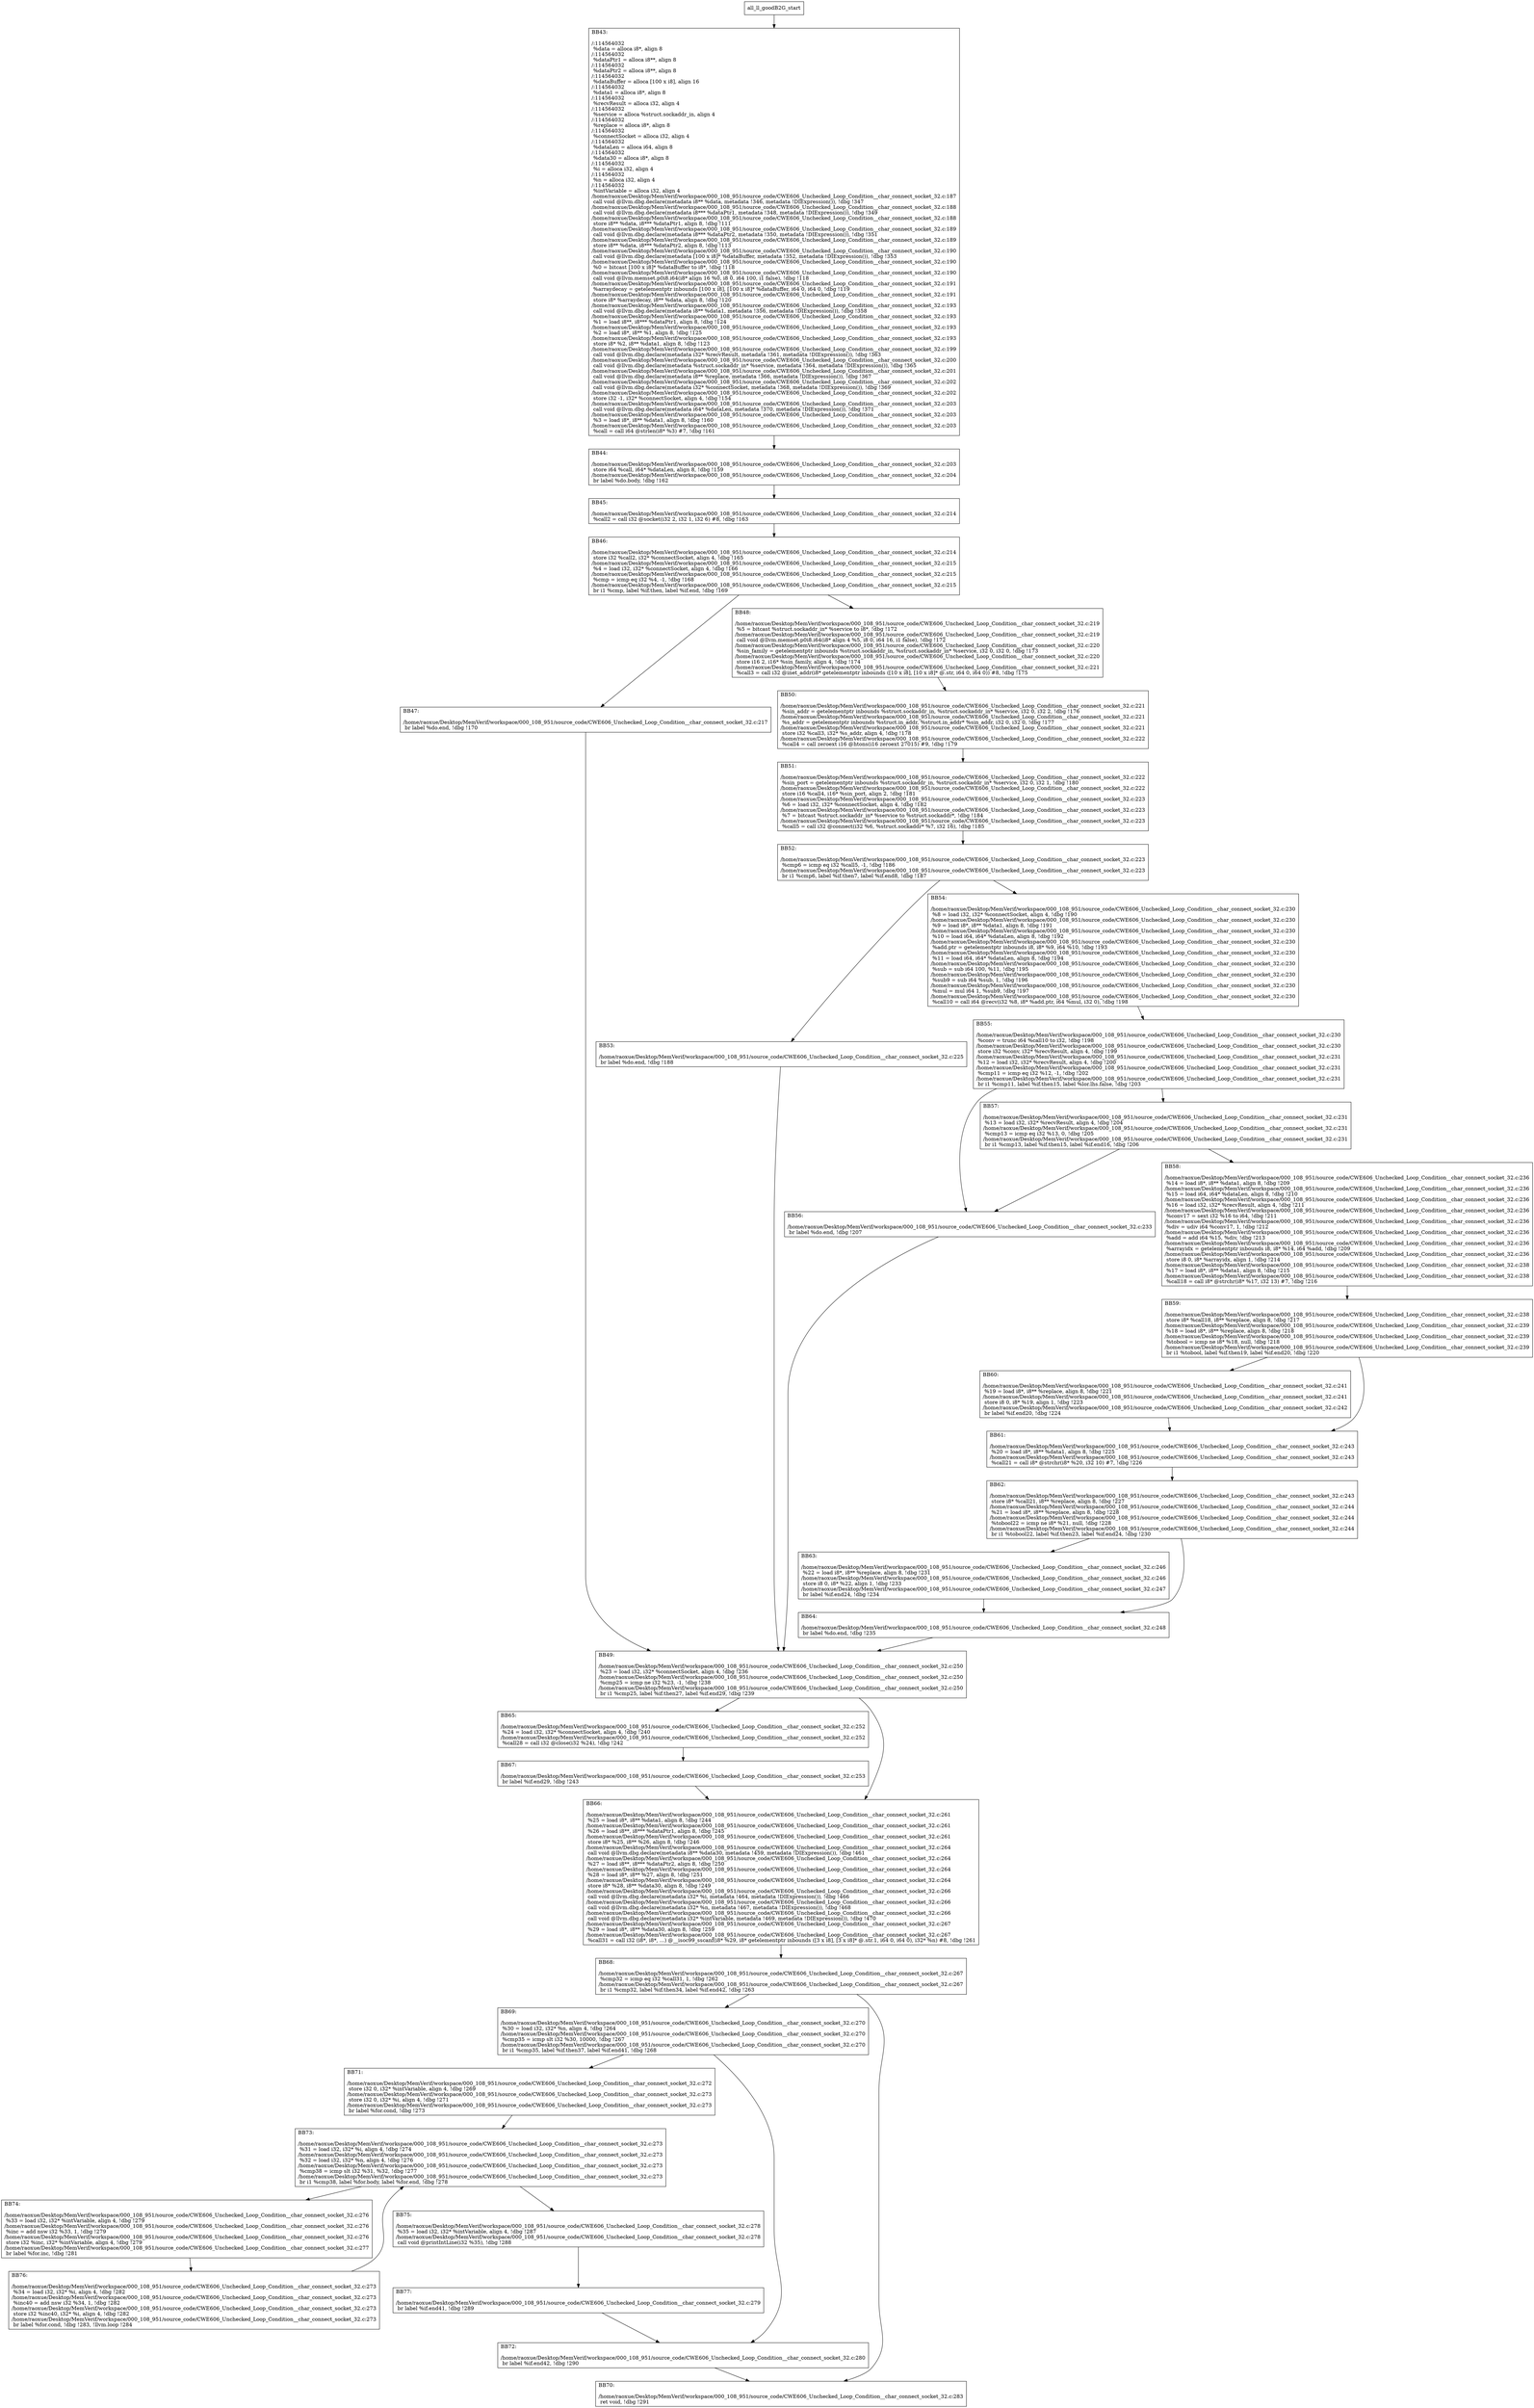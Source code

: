 digraph "CFG for'all_ll_goodB2G' function" {
	BBall_ll_goodB2G_start[shape=record,label="{all_ll_goodB2G_start}"];
	BBall_ll_goodB2G_start-> all_ll_goodB2GBB43;
	all_ll_goodB2GBB43 [shape=record, label="{BB43:\l\l/:114564032\l
  %data = alloca i8*, align 8\l
/:114564032\l
  %dataPtr1 = alloca i8**, align 8\l
/:114564032\l
  %dataPtr2 = alloca i8**, align 8\l
/:114564032\l
  %dataBuffer = alloca [100 x i8], align 16\l
/:114564032\l
  %data1 = alloca i8*, align 8\l
/:114564032\l
  %recvResult = alloca i32, align 4\l
/:114564032\l
  %service = alloca %struct.sockaddr_in, align 4\l
/:114564032\l
  %replace = alloca i8*, align 8\l
/:114564032\l
  %connectSocket = alloca i32, align 4\l
/:114564032\l
  %dataLen = alloca i64, align 8\l
/:114564032\l
  %data30 = alloca i8*, align 8\l
/:114564032\l
  %i = alloca i32, align 4\l
/:114564032\l
  %n = alloca i32, align 4\l
/:114564032\l
  %intVariable = alloca i32, align 4\l
/home/raoxue/Desktop/MemVerif/workspace/000_108_951/source_code/CWE606_Unchecked_Loop_Condition__char_connect_socket_32.c:187\l
  call void @llvm.dbg.declare(metadata i8** %data, metadata !346, metadata !DIExpression()), !dbg !347\l
/home/raoxue/Desktop/MemVerif/workspace/000_108_951/source_code/CWE606_Unchecked_Loop_Condition__char_connect_socket_32.c:188\l
  call void @llvm.dbg.declare(metadata i8*** %dataPtr1, metadata !348, metadata !DIExpression()), !dbg !349\l
/home/raoxue/Desktop/MemVerif/workspace/000_108_951/source_code/CWE606_Unchecked_Loop_Condition__char_connect_socket_32.c:188\l
  store i8** %data, i8*** %dataPtr1, align 8, !dbg !111\l
/home/raoxue/Desktop/MemVerif/workspace/000_108_951/source_code/CWE606_Unchecked_Loop_Condition__char_connect_socket_32.c:189\l
  call void @llvm.dbg.declare(metadata i8*** %dataPtr2, metadata !350, metadata !DIExpression()), !dbg !351\l
/home/raoxue/Desktop/MemVerif/workspace/000_108_951/source_code/CWE606_Unchecked_Loop_Condition__char_connect_socket_32.c:189\l
  store i8** %data, i8*** %dataPtr2, align 8, !dbg !113\l
/home/raoxue/Desktop/MemVerif/workspace/000_108_951/source_code/CWE606_Unchecked_Loop_Condition__char_connect_socket_32.c:190\l
  call void @llvm.dbg.declare(metadata [100 x i8]* %dataBuffer, metadata !352, metadata !DIExpression()), !dbg !353\l
/home/raoxue/Desktop/MemVerif/workspace/000_108_951/source_code/CWE606_Unchecked_Loop_Condition__char_connect_socket_32.c:190\l
  %0 = bitcast [100 x i8]* %dataBuffer to i8*, !dbg !118\l
/home/raoxue/Desktop/MemVerif/workspace/000_108_951/source_code/CWE606_Unchecked_Loop_Condition__char_connect_socket_32.c:190\l
  call void @llvm.memset.p0i8.i64(i8* align 16 %0, i8 0, i64 100, i1 false), !dbg !118\l
/home/raoxue/Desktop/MemVerif/workspace/000_108_951/source_code/CWE606_Unchecked_Loop_Condition__char_connect_socket_32.c:191\l
  %arraydecay = getelementptr inbounds [100 x i8], [100 x i8]* %dataBuffer, i64 0, i64 0, !dbg !119\l
/home/raoxue/Desktop/MemVerif/workspace/000_108_951/source_code/CWE606_Unchecked_Loop_Condition__char_connect_socket_32.c:191\l
  store i8* %arraydecay, i8** %data, align 8, !dbg !120\l
/home/raoxue/Desktop/MemVerif/workspace/000_108_951/source_code/CWE606_Unchecked_Loop_Condition__char_connect_socket_32.c:193\l
  call void @llvm.dbg.declare(metadata i8** %data1, metadata !356, metadata !DIExpression()), !dbg !358\l
/home/raoxue/Desktop/MemVerif/workspace/000_108_951/source_code/CWE606_Unchecked_Loop_Condition__char_connect_socket_32.c:193\l
  %1 = load i8**, i8*** %dataPtr1, align 8, !dbg !124\l
/home/raoxue/Desktop/MemVerif/workspace/000_108_951/source_code/CWE606_Unchecked_Loop_Condition__char_connect_socket_32.c:193\l
  %2 = load i8*, i8** %1, align 8, !dbg !125\l
/home/raoxue/Desktop/MemVerif/workspace/000_108_951/source_code/CWE606_Unchecked_Loop_Condition__char_connect_socket_32.c:193\l
  store i8* %2, i8** %data1, align 8, !dbg !123\l
/home/raoxue/Desktop/MemVerif/workspace/000_108_951/source_code/CWE606_Unchecked_Loop_Condition__char_connect_socket_32.c:199\l
  call void @llvm.dbg.declare(metadata i32* %recvResult, metadata !361, metadata !DIExpression()), !dbg !363\l
/home/raoxue/Desktop/MemVerif/workspace/000_108_951/source_code/CWE606_Unchecked_Loop_Condition__char_connect_socket_32.c:200\l
  call void @llvm.dbg.declare(metadata %struct.sockaddr_in* %service, metadata !364, metadata !DIExpression()), !dbg !365\l
/home/raoxue/Desktop/MemVerif/workspace/000_108_951/source_code/CWE606_Unchecked_Loop_Condition__char_connect_socket_32.c:201\l
  call void @llvm.dbg.declare(metadata i8** %replace, metadata !366, metadata !DIExpression()), !dbg !367\l
/home/raoxue/Desktop/MemVerif/workspace/000_108_951/source_code/CWE606_Unchecked_Loop_Condition__char_connect_socket_32.c:202\l
  call void @llvm.dbg.declare(metadata i32* %connectSocket, metadata !368, metadata !DIExpression()), !dbg !369\l
/home/raoxue/Desktop/MemVerif/workspace/000_108_951/source_code/CWE606_Unchecked_Loop_Condition__char_connect_socket_32.c:202\l
  store i32 -1, i32* %connectSocket, align 4, !dbg !154\l
/home/raoxue/Desktop/MemVerif/workspace/000_108_951/source_code/CWE606_Unchecked_Loop_Condition__char_connect_socket_32.c:203\l
  call void @llvm.dbg.declare(metadata i64* %dataLen, metadata !370, metadata !DIExpression()), !dbg !371\l
/home/raoxue/Desktop/MemVerif/workspace/000_108_951/source_code/CWE606_Unchecked_Loop_Condition__char_connect_socket_32.c:203\l
  %3 = load i8*, i8** %data1, align 8, !dbg !160\l
/home/raoxue/Desktop/MemVerif/workspace/000_108_951/source_code/CWE606_Unchecked_Loop_Condition__char_connect_socket_32.c:203\l
  %call = call i64 @strlen(i8* %3) #7, !dbg !161\l
}"];
	all_ll_goodB2GBB43-> all_ll_goodB2GBB44;
	all_ll_goodB2GBB44 [shape=record, label="{BB44:\l\l/home/raoxue/Desktop/MemVerif/workspace/000_108_951/source_code/CWE606_Unchecked_Loop_Condition__char_connect_socket_32.c:203\l
  store i64 %call, i64* %dataLen, align 8, !dbg !159\l
/home/raoxue/Desktop/MemVerif/workspace/000_108_951/source_code/CWE606_Unchecked_Loop_Condition__char_connect_socket_32.c:204\l
  br label %do.body, !dbg !162\l
}"];
	all_ll_goodB2GBB44-> all_ll_goodB2GBB45;
	all_ll_goodB2GBB45 [shape=record, label="{BB45:\l\l/home/raoxue/Desktop/MemVerif/workspace/000_108_951/source_code/CWE606_Unchecked_Loop_Condition__char_connect_socket_32.c:214\l
  %call2 = call i32 @socket(i32 2, i32 1, i32 6) #8, !dbg !163\l
}"];
	all_ll_goodB2GBB45-> all_ll_goodB2GBB46;
	all_ll_goodB2GBB46 [shape=record, label="{BB46:\l\l/home/raoxue/Desktop/MemVerif/workspace/000_108_951/source_code/CWE606_Unchecked_Loop_Condition__char_connect_socket_32.c:214\l
  store i32 %call2, i32* %connectSocket, align 4, !dbg !165\l
/home/raoxue/Desktop/MemVerif/workspace/000_108_951/source_code/CWE606_Unchecked_Loop_Condition__char_connect_socket_32.c:215\l
  %4 = load i32, i32* %connectSocket, align 4, !dbg !166\l
/home/raoxue/Desktop/MemVerif/workspace/000_108_951/source_code/CWE606_Unchecked_Loop_Condition__char_connect_socket_32.c:215\l
  %cmp = icmp eq i32 %4, -1, !dbg !168\l
/home/raoxue/Desktop/MemVerif/workspace/000_108_951/source_code/CWE606_Unchecked_Loop_Condition__char_connect_socket_32.c:215\l
  br i1 %cmp, label %if.then, label %if.end, !dbg !169\l
}"];
	all_ll_goodB2GBB46-> all_ll_goodB2GBB47;
	all_ll_goodB2GBB46-> all_ll_goodB2GBB48;
	all_ll_goodB2GBB47 [shape=record, label="{BB47:\l\l/home/raoxue/Desktop/MemVerif/workspace/000_108_951/source_code/CWE606_Unchecked_Loop_Condition__char_connect_socket_32.c:217\l
  br label %do.end, !dbg !170\l
}"];
	all_ll_goodB2GBB47-> all_ll_goodB2GBB49;
	all_ll_goodB2GBB48 [shape=record, label="{BB48:\l\l/home/raoxue/Desktop/MemVerif/workspace/000_108_951/source_code/CWE606_Unchecked_Loop_Condition__char_connect_socket_32.c:219\l
  %5 = bitcast %struct.sockaddr_in* %service to i8*, !dbg !172\l
/home/raoxue/Desktop/MemVerif/workspace/000_108_951/source_code/CWE606_Unchecked_Loop_Condition__char_connect_socket_32.c:219\l
  call void @llvm.memset.p0i8.i64(i8* align 4 %5, i8 0, i64 16, i1 false), !dbg !172\l
/home/raoxue/Desktop/MemVerif/workspace/000_108_951/source_code/CWE606_Unchecked_Loop_Condition__char_connect_socket_32.c:220\l
  %sin_family = getelementptr inbounds %struct.sockaddr_in, %struct.sockaddr_in* %service, i32 0, i32 0, !dbg !173\l
/home/raoxue/Desktop/MemVerif/workspace/000_108_951/source_code/CWE606_Unchecked_Loop_Condition__char_connect_socket_32.c:220\l
  store i16 2, i16* %sin_family, align 4, !dbg !174\l
/home/raoxue/Desktop/MemVerif/workspace/000_108_951/source_code/CWE606_Unchecked_Loop_Condition__char_connect_socket_32.c:221\l
  %call3 = call i32 @inet_addr(i8* getelementptr inbounds ([10 x i8], [10 x i8]* @.str, i64 0, i64 0)) #8, !dbg !175\l
}"];
	all_ll_goodB2GBB48-> all_ll_goodB2GBB50;
	all_ll_goodB2GBB50 [shape=record, label="{BB50:\l\l/home/raoxue/Desktop/MemVerif/workspace/000_108_951/source_code/CWE606_Unchecked_Loop_Condition__char_connect_socket_32.c:221\l
  %sin_addr = getelementptr inbounds %struct.sockaddr_in, %struct.sockaddr_in* %service, i32 0, i32 2, !dbg !176\l
/home/raoxue/Desktop/MemVerif/workspace/000_108_951/source_code/CWE606_Unchecked_Loop_Condition__char_connect_socket_32.c:221\l
  %s_addr = getelementptr inbounds %struct.in_addr, %struct.in_addr* %sin_addr, i32 0, i32 0, !dbg !177\l
/home/raoxue/Desktop/MemVerif/workspace/000_108_951/source_code/CWE606_Unchecked_Loop_Condition__char_connect_socket_32.c:221\l
  store i32 %call3, i32* %s_addr, align 4, !dbg !178\l
/home/raoxue/Desktop/MemVerif/workspace/000_108_951/source_code/CWE606_Unchecked_Loop_Condition__char_connect_socket_32.c:222\l
  %call4 = call zeroext i16 @htons(i16 zeroext 27015) #9, !dbg !179\l
}"];
	all_ll_goodB2GBB50-> all_ll_goodB2GBB51;
	all_ll_goodB2GBB51 [shape=record, label="{BB51:\l\l/home/raoxue/Desktop/MemVerif/workspace/000_108_951/source_code/CWE606_Unchecked_Loop_Condition__char_connect_socket_32.c:222\l
  %sin_port = getelementptr inbounds %struct.sockaddr_in, %struct.sockaddr_in* %service, i32 0, i32 1, !dbg !180\l
/home/raoxue/Desktop/MemVerif/workspace/000_108_951/source_code/CWE606_Unchecked_Loop_Condition__char_connect_socket_32.c:222\l
  store i16 %call4, i16* %sin_port, align 2, !dbg !181\l
/home/raoxue/Desktop/MemVerif/workspace/000_108_951/source_code/CWE606_Unchecked_Loop_Condition__char_connect_socket_32.c:223\l
  %6 = load i32, i32* %connectSocket, align 4, !dbg !182\l
/home/raoxue/Desktop/MemVerif/workspace/000_108_951/source_code/CWE606_Unchecked_Loop_Condition__char_connect_socket_32.c:223\l
  %7 = bitcast %struct.sockaddr_in* %service to %struct.sockaddr*, !dbg !184\l
/home/raoxue/Desktop/MemVerif/workspace/000_108_951/source_code/CWE606_Unchecked_Loop_Condition__char_connect_socket_32.c:223\l
  %call5 = call i32 @connect(i32 %6, %struct.sockaddr* %7, i32 16), !dbg !185\l
}"];
	all_ll_goodB2GBB51-> all_ll_goodB2GBB52;
	all_ll_goodB2GBB52 [shape=record, label="{BB52:\l\l/home/raoxue/Desktop/MemVerif/workspace/000_108_951/source_code/CWE606_Unchecked_Loop_Condition__char_connect_socket_32.c:223\l
  %cmp6 = icmp eq i32 %call5, -1, !dbg !186\l
/home/raoxue/Desktop/MemVerif/workspace/000_108_951/source_code/CWE606_Unchecked_Loop_Condition__char_connect_socket_32.c:223\l
  br i1 %cmp6, label %if.then7, label %if.end8, !dbg !187\l
}"];
	all_ll_goodB2GBB52-> all_ll_goodB2GBB53;
	all_ll_goodB2GBB52-> all_ll_goodB2GBB54;
	all_ll_goodB2GBB53 [shape=record, label="{BB53:\l\l/home/raoxue/Desktop/MemVerif/workspace/000_108_951/source_code/CWE606_Unchecked_Loop_Condition__char_connect_socket_32.c:225\l
  br label %do.end, !dbg !188\l
}"];
	all_ll_goodB2GBB53-> all_ll_goodB2GBB49;
	all_ll_goodB2GBB54 [shape=record, label="{BB54:\l\l/home/raoxue/Desktop/MemVerif/workspace/000_108_951/source_code/CWE606_Unchecked_Loop_Condition__char_connect_socket_32.c:230\l
  %8 = load i32, i32* %connectSocket, align 4, !dbg !190\l
/home/raoxue/Desktop/MemVerif/workspace/000_108_951/source_code/CWE606_Unchecked_Loop_Condition__char_connect_socket_32.c:230\l
  %9 = load i8*, i8** %data1, align 8, !dbg !191\l
/home/raoxue/Desktop/MemVerif/workspace/000_108_951/source_code/CWE606_Unchecked_Loop_Condition__char_connect_socket_32.c:230\l
  %10 = load i64, i64* %dataLen, align 8, !dbg !192\l
/home/raoxue/Desktop/MemVerif/workspace/000_108_951/source_code/CWE606_Unchecked_Loop_Condition__char_connect_socket_32.c:230\l
  %add.ptr = getelementptr inbounds i8, i8* %9, i64 %10, !dbg !193\l
/home/raoxue/Desktop/MemVerif/workspace/000_108_951/source_code/CWE606_Unchecked_Loop_Condition__char_connect_socket_32.c:230\l
  %11 = load i64, i64* %dataLen, align 8, !dbg !194\l
/home/raoxue/Desktop/MemVerif/workspace/000_108_951/source_code/CWE606_Unchecked_Loop_Condition__char_connect_socket_32.c:230\l
  %sub = sub i64 100, %11, !dbg !195\l
/home/raoxue/Desktop/MemVerif/workspace/000_108_951/source_code/CWE606_Unchecked_Loop_Condition__char_connect_socket_32.c:230\l
  %sub9 = sub i64 %sub, 1, !dbg !196\l
/home/raoxue/Desktop/MemVerif/workspace/000_108_951/source_code/CWE606_Unchecked_Loop_Condition__char_connect_socket_32.c:230\l
  %mul = mul i64 1, %sub9, !dbg !197\l
/home/raoxue/Desktop/MemVerif/workspace/000_108_951/source_code/CWE606_Unchecked_Loop_Condition__char_connect_socket_32.c:230\l
  %call10 = call i64 @recv(i32 %8, i8* %add.ptr, i64 %mul, i32 0), !dbg !198\l
}"];
	all_ll_goodB2GBB54-> all_ll_goodB2GBB55;
	all_ll_goodB2GBB55 [shape=record, label="{BB55:\l\l/home/raoxue/Desktop/MemVerif/workspace/000_108_951/source_code/CWE606_Unchecked_Loop_Condition__char_connect_socket_32.c:230\l
  %conv = trunc i64 %call10 to i32, !dbg !198\l
/home/raoxue/Desktop/MemVerif/workspace/000_108_951/source_code/CWE606_Unchecked_Loop_Condition__char_connect_socket_32.c:230\l
  store i32 %conv, i32* %recvResult, align 4, !dbg !199\l
/home/raoxue/Desktop/MemVerif/workspace/000_108_951/source_code/CWE606_Unchecked_Loop_Condition__char_connect_socket_32.c:231\l
  %12 = load i32, i32* %recvResult, align 4, !dbg !200\l
/home/raoxue/Desktop/MemVerif/workspace/000_108_951/source_code/CWE606_Unchecked_Loop_Condition__char_connect_socket_32.c:231\l
  %cmp11 = icmp eq i32 %12, -1, !dbg !202\l
/home/raoxue/Desktop/MemVerif/workspace/000_108_951/source_code/CWE606_Unchecked_Loop_Condition__char_connect_socket_32.c:231\l
  br i1 %cmp11, label %if.then15, label %lor.lhs.false, !dbg !203\l
}"];
	all_ll_goodB2GBB55-> all_ll_goodB2GBB56;
	all_ll_goodB2GBB55-> all_ll_goodB2GBB57;
	all_ll_goodB2GBB57 [shape=record, label="{BB57:\l\l/home/raoxue/Desktop/MemVerif/workspace/000_108_951/source_code/CWE606_Unchecked_Loop_Condition__char_connect_socket_32.c:231\l
  %13 = load i32, i32* %recvResult, align 4, !dbg !204\l
/home/raoxue/Desktop/MemVerif/workspace/000_108_951/source_code/CWE606_Unchecked_Loop_Condition__char_connect_socket_32.c:231\l
  %cmp13 = icmp eq i32 %13, 0, !dbg !205\l
/home/raoxue/Desktop/MemVerif/workspace/000_108_951/source_code/CWE606_Unchecked_Loop_Condition__char_connect_socket_32.c:231\l
  br i1 %cmp13, label %if.then15, label %if.end16, !dbg !206\l
}"];
	all_ll_goodB2GBB57-> all_ll_goodB2GBB56;
	all_ll_goodB2GBB57-> all_ll_goodB2GBB58;
	all_ll_goodB2GBB56 [shape=record, label="{BB56:\l\l/home/raoxue/Desktop/MemVerif/workspace/000_108_951/source_code/CWE606_Unchecked_Loop_Condition__char_connect_socket_32.c:233\l
  br label %do.end, !dbg !207\l
}"];
	all_ll_goodB2GBB56-> all_ll_goodB2GBB49;
	all_ll_goodB2GBB58 [shape=record, label="{BB58:\l\l/home/raoxue/Desktop/MemVerif/workspace/000_108_951/source_code/CWE606_Unchecked_Loop_Condition__char_connect_socket_32.c:236\l
  %14 = load i8*, i8** %data1, align 8, !dbg !209\l
/home/raoxue/Desktop/MemVerif/workspace/000_108_951/source_code/CWE606_Unchecked_Loop_Condition__char_connect_socket_32.c:236\l
  %15 = load i64, i64* %dataLen, align 8, !dbg !210\l
/home/raoxue/Desktop/MemVerif/workspace/000_108_951/source_code/CWE606_Unchecked_Loop_Condition__char_connect_socket_32.c:236\l
  %16 = load i32, i32* %recvResult, align 4, !dbg !211\l
/home/raoxue/Desktop/MemVerif/workspace/000_108_951/source_code/CWE606_Unchecked_Loop_Condition__char_connect_socket_32.c:236\l
  %conv17 = sext i32 %16 to i64, !dbg !211\l
/home/raoxue/Desktop/MemVerif/workspace/000_108_951/source_code/CWE606_Unchecked_Loop_Condition__char_connect_socket_32.c:236\l
  %div = udiv i64 %conv17, 1, !dbg !212\l
/home/raoxue/Desktop/MemVerif/workspace/000_108_951/source_code/CWE606_Unchecked_Loop_Condition__char_connect_socket_32.c:236\l
  %add = add i64 %15, %div, !dbg !213\l
/home/raoxue/Desktop/MemVerif/workspace/000_108_951/source_code/CWE606_Unchecked_Loop_Condition__char_connect_socket_32.c:236\l
  %arrayidx = getelementptr inbounds i8, i8* %14, i64 %add, !dbg !209\l
/home/raoxue/Desktop/MemVerif/workspace/000_108_951/source_code/CWE606_Unchecked_Loop_Condition__char_connect_socket_32.c:236\l
  store i8 0, i8* %arrayidx, align 1, !dbg !214\l
/home/raoxue/Desktop/MemVerif/workspace/000_108_951/source_code/CWE606_Unchecked_Loop_Condition__char_connect_socket_32.c:238\l
  %17 = load i8*, i8** %data1, align 8, !dbg !215\l
/home/raoxue/Desktop/MemVerif/workspace/000_108_951/source_code/CWE606_Unchecked_Loop_Condition__char_connect_socket_32.c:238\l
  %call18 = call i8* @strchr(i8* %17, i32 13) #7, !dbg !216\l
}"];
	all_ll_goodB2GBB58-> all_ll_goodB2GBB59;
	all_ll_goodB2GBB59 [shape=record, label="{BB59:\l\l/home/raoxue/Desktop/MemVerif/workspace/000_108_951/source_code/CWE606_Unchecked_Loop_Condition__char_connect_socket_32.c:238\l
  store i8* %call18, i8** %replace, align 8, !dbg !217\l
/home/raoxue/Desktop/MemVerif/workspace/000_108_951/source_code/CWE606_Unchecked_Loop_Condition__char_connect_socket_32.c:239\l
  %18 = load i8*, i8** %replace, align 8, !dbg !218\l
/home/raoxue/Desktop/MemVerif/workspace/000_108_951/source_code/CWE606_Unchecked_Loop_Condition__char_connect_socket_32.c:239\l
  %tobool = icmp ne i8* %18, null, !dbg !218\l
/home/raoxue/Desktop/MemVerif/workspace/000_108_951/source_code/CWE606_Unchecked_Loop_Condition__char_connect_socket_32.c:239\l
  br i1 %tobool, label %if.then19, label %if.end20, !dbg !220\l
}"];
	all_ll_goodB2GBB59-> all_ll_goodB2GBB60;
	all_ll_goodB2GBB59-> all_ll_goodB2GBB61;
	all_ll_goodB2GBB60 [shape=record, label="{BB60:\l\l/home/raoxue/Desktop/MemVerif/workspace/000_108_951/source_code/CWE606_Unchecked_Loop_Condition__char_connect_socket_32.c:241\l
  %19 = load i8*, i8** %replace, align 8, !dbg !221\l
/home/raoxue/Desktop/MemVerif/workspace/000_108_951/source_code/CWE606_Unchecked_Loop_Condition__char_connect_socket_32.c:241\l
  store i8 0, i8* %19, align 1, !dbg !223\l
/home/raoxue/Desktop/MemVerif/workspace/000_108_951/source_code/CWE606_Unchecked_Loop_Condition__char_connect_socket_32.c:242\l
  br label %if.end20, !dbg !224\l
}"];
	all_ll_goodB2GBB60-> all_ll_goodB2GBB61;
	all_ll_goodB2GBB61 [shape=record, label="{BB61:\l\l/home/raoxue/Desktop/MemVerif/workspace/000_108_951/source_code/CWE606_Unchecked_Loop_Condition__char_connect_socket_32.c:243\l
  %20 = load i8*, i8** %data1, align 8, !dbg !225\l
/home/raoxue/Desktop/MemVerif/workspace/000_108_951/source_code/CWE606_Unchecked_Loop_Condition__char_connect_socket_32.c:243\l
  %call21 = call i8* @strchr(i8* %20, i32 10) #7, !dbg !226\l
}"];
	all_ll_goodB2GBB61-> all_ll_goodB2GBB62;
	all_ll_goodB2GBB62 [shape=record, label="{BB62:\l\l/home/raoxue/Desktop/MemVerif/workspace/000_108_951/source_code/CWE606_Unchecked_Loop_Condition__char_connect_socket_32.c:243\l
  store i8* %call21, i8** %replace, align 8, !dbg !227\l
/home/raoxue/Desktop/MemVerif/workspace/000_108_951/source_code/CWE606_Unchecked_Loop_Condition__char_connect_socket_32.c:244\l
  %21 = load i8*, i8** %replace, align 8, !dbg !228\l
/home/raoxue/Desktop/MemVerif/workspace/000_108_951/source_code/CWE606_Unchecked_Loop_Condition__char_connect_socket_32.c:244\l
  %tobool22 = icmp ne i8* %21, null, !dbg !228\l
/home/raoxue/Desktop/MemVerif/workspace/000_108_951/source_code/CWE606_Unchecked_Loop_Condition__char_connect_socket_32.c:244\l
  br i1 %tobool22, label %if.then23, label %if.end24, !dbg !230\l
}"];
	all_ll_goodB2GBB62-> all_ll_goodB2GBB63;
	all_ll_goodB2GBB62-> all_ll_goodB2GBB64;
	all_ll_goodB2GBB63 [shape=record, label="{BB63:\l\l/home/raoxue/Desktop/MemVerif/workspace/000_108_951/source_code/CWE606_Unchecked_Loop_Condition__char_connect_socket_32.c:246\l
  %22 = load i8*, i8** %replace, align 8, !dbg !231\l
/home/raoxue/Desktop/MemVerif/workspace/000_108_951/source_code/CWE606_Unchecked_Loop_Condition__char_connect_socket_32.c:246\l
  store i8 0, i8* %22, align 1, !dbg !233\l
/home/raoxue/Desktop/MemVerif/workspace/000_108_951/source_code/CWE606_Unchecked_Loop_Condition__char_connect_socket_32.c:247\l
  br label %if.end24, !dbg !234\l
}"];
	all_ll_goodB2GBB63-> all_ll_goodB2GBB64;
	all_ll_goodB2GBB64 [shape=record, label="{BB64:\l\l/home/raoxue/Desktop/MemVerif/workspace/000_108_951/source_code/CWE606_Unchecked_Loop_Condition__char_connect_socket_32.c:248\l
  br label %do.end, !dbg !235\l
}"];
	all_ll_goodB2GBB64-> all_ll_goodB2GBB49;
	all_ll_goodB2GBB49 [shape=record, label="{BB49:\l\l/home/raoxue/Desktop/MemVerif/workspace/000_108_951/source_code/CWE606_Unchecked_Loop_Condition__char_connect_socket_32.c:250\l
  %23 = load i32, i32* %connectSocket, align 4, !dbg !236\l
/home/raoxue/Desktop/MemVerif/workspace/000_108_951/source_code/CWE606_Unchecked_Loop_Condition__char_connect_socket_32.c:250\l
  %cmp25 = icmp ne i32 %23, -1, !dbg !238\l
/home/raoxue/Desktop/MemVerif/workspace/000_108_951/source_code/CWE606_Unchecked_Loop_Condition__char_connect_socket_32.c:250\l
  br i1 %cmp25, label %if.then27, label %if.end29, !dbg !239\l
}"];
	all_ll_goodB2GBB49-> all_ll_goodB2GBB65;
	all_ll_goodB2GBB49-> all_ll_goodB2GBB66;
	all_ll_goodB2GBB65 [shape=record, label="{BB65:\l\l/home/raoxue/Desktop/MemVerif/workspace/000_108_951/source_code/CWE606_Unchecked_Loop_Condition__char_connect_socket_32.c:252\l
  %24 = load i32, i32* %connectSocket, align 4, !dbg !240\l
/home/raoxue/Desktop/MemVerif/workspace/000_108_951/source_code/CWE606_Unchecked_Loop_Condition__char_connect_socket_32.c:252\l
  %call28 = call i32 @close(i32 %24), !dbg !242\l
}"];
	all_ll_goodB2GBB65-> all_ll_goodB2GBB67;
	all_ll_goodB2GBB67 [shape=record, label="{BB67:\l\l/home/raoxue/Desktop/MemVerif/workspace/000_108_951/source_code/CWE606_Unchecked_Loop_Condition__char_connect_socket_32.c:253\l
  br label %if.end29, !dbg !243\l
}"];
	all_ll_goodB2GBB67-> all_ll_goodB2GBB66;
	all_ll_goodB2GBB66 [shape=record, label="{BB66:\l\l/home/raoxue/Desktop/MemVerif/workspace/000_108_951/source_code/CWE606_Unchecked_Loop_Condition__char_connect_socket_32.c:261\l
  %25 = load i8*, i8** %data1, align 8, !dbg !244\l
/home/raoxue/Desktop/MemVerif/workspace/000_108_951/source_code/CWE606_Unchecked_Loop_Condition__char_connect_socket_32.c:261\l
  %26 = load i8**, i8*** %dataPtr1, align 8, !dbg !245\l
/home/raoxue/Desktop/MemVerif/workspace/000_108_951/source_code/CWE606_Unchecked_Loop_Condition__char_connect_socket_32.c:261\l
  store i8* %25, i8** %26, align 8, !dbg !246\l
/home/raoxue/Desktop/MemVerif/workspace/000_108_951/source_code/CWE606_Unchecked_Loop_Condition__char_connect_socket_32.c:264\l
  call void @llvm.dbg.declare(metadata i8** %data30, metadata !459, metadata !DIExpression()), !dbg !461\l
/home/raoxue/Desktop/MemVerif/workspace/000_108_951/source_code/CWE606_Unchecked_Loop_Condition__char_connect_socket_32.c:264\l
  %27 = load i8**, i8*** %dataPtr2, align 8, !dbg !250\l
/home/raoxue/Desktop/MemVerif/workspace/000_108_951/source_code/CWE606_Unchecked_Loop_Condition__char_connect_socket_32.c:264\l
  %28 = load i8*, i8** %27, align 8, !dbg !251\l
/home/raoxue/Desktop/MemVerif/workspace/000_108_951/source_code/CWE606_Unchecked_Loop_Condition__char_connect_socket_32.c:264\l
  store i8* %28, i8** %data30, align 8, !dbg !249\l
/home/raoxue/Desktop/MemVerif/workspace/000_108_951/source_code/CWE606_Unchecked_Loop_Condition__char_connect_socket_32.c:266\l
  call void @llvm.dbg.declare(metadata i32* %i, metadata !464, metadata !DIExpression()), !dbg !466\l
/home/raoxue/Desktop/MemVerif/workspace/000_108_951/source_code/CWE606_Unchecked_Loop_Condition__char_connect_socket_32.c:266\l
  call void @llvm.dbg.declare(metadata i32* %n, metadata !467, metadata !DIExpression()), !dbg !468\l
/home/raoxue/Desktop/MemVerif/workspace/000_108_951/source_code/CWE606_Unchecked_Loop_Condition__char_connect_socket_32.c:266\l
  call void @llvm.dbg.declare(metadata i32* %intVariable, metadata !469, metadata !DIExpression()), !dbg !470\l
/home/raoxue/Desktop/MemVerif/workspace/000_108_951/source_code/CWE606_Unchecked_Loop_Condition__char_connect_socket_32.c:267\l
  %29 = load i8*, i8** %data30, align 8, !dbg !259\l
/home/raoxue/Desktop/MemVerif/workspace/000_108_951/source_code/CWE606_Unchecked_Loop_Condition__char_connect_socket_32.c:267\l
  %call31 = call i32 (i8*, i8*, ...) @__isoc99_sscanf(i8* %29, i8* getelementptr inbounds ([3 x i8], [3 x i8]* @.str.1, i64 0, i64 0), i32* %n) #8, !dbg !261\l
}"];
	all_ll_goodB2GBB66-> all_ll_goodB2GBB68;
	all_ll_goodB2GBB68 [shape=record, label="{BB68:\l\l/home/raoxue/Desktop/MemVerif/workspace/000_108_951/source_code/CWE606_Unchecked_Loop_Condition__char_connect_socket_32.c:267\l
  %cmp32 = icmp eq i32 %call31, 1, !dbg !262\l
/home/raoxue/Desktop/MemVerif/workspace/000_108_951/source_code/CWE606_Unchecked_Loop_Condition__char_connect_socket_32.c:267\l
  br i1 %cmp32, label %if.then34, label %if.end42, !dbg !263\l
}"];
	all_ll_goodB2GBB68-> all_ll_goodB2GBB69;
	all_ll_goodB2GBB68-> all_ll_goodB2GBB70;
	all_ll_goodB2GBB69 [shape=record, label="{BB69:\l\l/home/raoxue/Desktop/MemVerif/workspace/000_108_951/source_code/CWE606_Unchecked_Loop_Condition__char_connect_socket_32.c:270\l
  %30 = load i32, i32* %n, align 4, !dbg !264\l
/home/raoxue/Desktop/MemVerif/workspace/000_108_951/source_code/CWE606_Unchecked_Loop_Condition__char_connect_socket_32.c:270\l
  %cmp35 = icmp slt i32 %30, 10000, !dbg !267\l
/home/raoxue/Desktop/MemVerif/workspace/000_108_951/source_code/CWE606_Unchecked_Loop_Condition__char_connect_socket_32.c:270\l
  br i1 %cmp35, label %if.then37, label %if.end41, !dbg !268\l
}"];
	all_ll_goodB2GBB69-> all_ll_goodB2GBB71;
	all_ll_goodB2GBB69-> all_ll_goodB2GBB72;
	all_ll_goodB2GBB71 [shape=record, label="{BB71:\l\l/home/raoxue/Desktop/MemVerif/workspace/000_108_951/source_code/CWE606_Unchecked_Loop_Condition__char_connect_socket_32.c:272\l
  store i32 0, i32* %intVariable, align 4, !dbg !269\l
/home/raoxue/Desktop/MemVerif/workspace/000_108_951/source_code/CWE606_Unchecked_Loop_Condition__char_connect_socket_32.c:273\l
  store i32 0, i32* %i, align 4, !dbg !271\l
/home/raoxue/Desktop/MemVerif/workspace/000_108_951/source_code/CWE606_Unchecked_Loop_Condition__char_connect_socket_32.c:273\l
  br label %for.cond, !dbg !273\l
}"];
	all_ll_goodB2GBB71-> all_ll_goodB2GBB73;
	all_ll_goodB2GBB73 [shape=record, label="{BB73:\l\l/home/raoxue/Desktop/MemVerif/workspace/000_108_951/source_code/CWE606_Unchecked_Loop_Condition__char_connect_socket_32.c:273\l
  %31 = load i32, i32* %i, align 4, !dbg !274\l
/home/raoxue/Desktop/MemVerif/workspace/000_108_951/source_code/CWE606_Unchecked_Loop_Condition__char_connect_socket_32.c:273\l
  %32 = load i32, i32* %n, align 4, !dbg !276\l
/home/raoxue/Desktop/MemVerif/workspace/000_108_951/source_code/CWE606_Unchecked_Loop_Condition__char_connect_socket_32.c:273\l
  %cmp38 = icmp slt i32 %31, %32, !dbg !277\l
/home/raoxue/Desktop/MemVerif/workspace/000_108_951/source_code/CWE606_Unchecked_Loop_Condition__char_connect_socket_32.c:273\l
  br i1 %cmp38, label %for.body, label %for.end, !dbg !278\l
}"];
	all_ll_goodB2GBB73-> all_ll_goodB2GBB74;
	all_ll_goodB2GBB73-> all_ll_goodB2GBB75;
	all_ll_goodB2GBB74 [shape=record, label="{BB74:\l\l/home/raoxue/Desktop/MemVerif/workspace/000_108_951/source_code/CWE606_Unchecked_Loop_Condition__char_connect_socket_32.c:276\l
  %33 = load i32, i32* %intVariable, align 4, !dbg !279\l
/home/raoxue/Desktop/MemVerif/workspace/000_108_951/source_code/CWE606_Unchecked_Loop_Condition__char_connect_socket_32.c:276\l
  %inc = add nsw i32 %33, 1, !dbg !279\l
/home/raoxue/Desktop/MemVerif/workspace/000_108_951/source_code/CWE606_Unchecked_Loop_Condition__char_connect_socket_32.c:276\l
  store i32 %inc, i32* %intVariable, align 4, !dbg !279\l
/home/raoxue/Desktop/MemVerif/workspace/000_108_951/source_code/CWE606_Unchecked_Loop_Condition__char_connect_socket_32.c:277\l
  br label %for.inc, !dbg !281\l
}"];
	all_ll_goodB2GBB74-> all_ll_goodB2GBB76;
	all_ll_goodB2GBB76 [shape=record, label="{BB76:\l\l/home/raoxue/Desktop/MemVerif/workspace/000_108_951/source_code/CWE606_Unchecked_Loop_Condition__char_connect_socket_32.c:273\l
  %34 = load i32, i32* %i, align 4, !dbg !282\l
/home/raoxue/Desktop/MemVerif/workspace/000_108_951/source_code/CWE606_Unchecked_Loop_Condition__char_connect_socket_32.c:273\l
  %inc40 = add nsw i32 %34, 1, !dbg !282\l
/home/raoxue/Desktop/MemVerif/workspace/000_108_951/source_code/CWE606_Unchecked_Loop_Condition__char_connect_socket_32.c:273\l
  store i32 %inc40, i32* %i, align 4, !dbg !282\l
/home/raoxue/Desktop/MemVerif/workspace/000_108_951/source_code/CWE606_Unchecked_Loop_Condition__char_connect_socket_32.c:273\l
  br label %for.cond, !dbg !283, !llvm.loop !284\l
}"];
	all_ll_goodB2GBB76-> all_ll_goodB2GBB73;
	all_ll_goodB2GBB75 [shape=record, label="{BB75:\l\l/home/raoxue/Desktop/MemVerif/workspace/000_108_951/source_code/CWE606_Unchecked_Loop_Condition__char_connect_socket_32.c:278\l
  %35 = load i32, i32* %intVariable, align 4, !dbg !287\l
/home/raoxue/Desktop/MemVerif/workspace/000_108_951/source_code/CWE606_Unchecked_Loop_Condition__char_connect_socket_32.c:278\l
  call void @printIntLine(i32 %35), !dbg !288\l
}"];
	all_ll_goodB2GBB75-> all_ll_goodB2GBB77;
	all_ll_goodB2GBB77 [shape=record, label="{BB77:\l\l/home/raoxue/Desktop/MemVerif/workspace/000_108_951/source_code/CWE606_Unchecked_Loop_Condition__char_connect_socket_32.c:279\l
  br label %if.end41, !dbg !289\l
}"];
	all_ll_goodB2GBB77-> all_ll_goodB2GBB72;
	all_ll_goodB2GBB72 [shape=record, label="{BB72:\l\l/home/raoxue/Desktop/MemVerif/workspace/000_108_951/source_code/CWE606_Unchecked_Loop_Condition__char_connect_socket_32.c:280\l
  br label %if.end42, !dbg !290\l
}"];
	all_ll_goodB2GBB72-> all_ll_goodB2GBB70;
	all_ll_goodB2GBB70 [shape=record, label="{BB70:\l\l/home/raoxue/Desktop/MemVerif/workspace/000_108_951/source_code/CWE606_Unchecked_Loop_Condition__char_connect_socket_32.c:283\l
  ret void, !dbg !291\l
}"];
}
